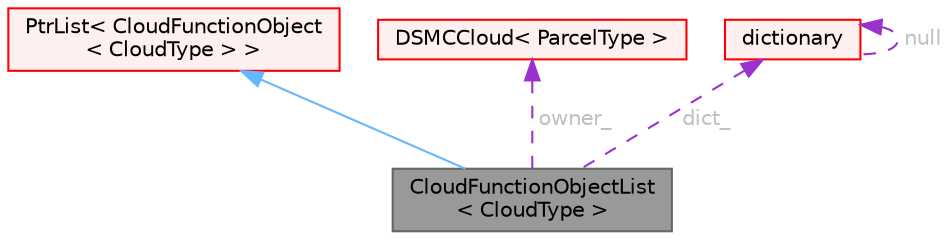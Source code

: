 digraph "CloudFunctionObjectList&lt; CloudType &gt;"
{
 // LATEX_PDF_SIZE
  bgcolor="transparent";
  edge [fontname=Helvetica,fontsize=10,labelfontname=Helvetica,labelfontsize=10];
  node [fontname=Helvetica,fontsize=10,shape=box,height=0.2,width=0.4];
  Node1 [id="Node000001",label="CloudFunctionObjectList\l\< CloudType \>",height=0.2,width=0.4,color="gray40", fillcolor="grey60", style="filled", fontcolor="black",tooltip="List of cloud function objects."];
  Node2 -> Node1 [id="edge1_Node000001_Node000002",dir="back",color="steelblue1",style="solid",tooltip=" "];
  Node2 [id="Node000002",label="PtrList\< CloudFunctionObject\l\< CloudType \> \>",height=0.2,width=0.4,color="red", fillcolor="#FFF0F0", style="filled",URL="$classFoam_1_1PtrList.html",tooltip=" "];
  Node6 -> Node1 [id="edge2_Node000001_Node000006",dir="back",color="darkorchid3",style="dashed",tooltip=" ",label=" owner_",fontcolor="grey" ];
  Node6 [id="Node000006",label="DSMCCloud\< ParcelType \>",height=0.2,width=0.4,color="red", fillcolor="#FFF0F0", style="filled",URL="$classFoam_1_1DSMCCloud.html",tooltip="Templated base class for dsmc cloud."];
  Node28 -> Node1 [id="edge3_Node000001_Node000028",dir="back",color="darkorchid3",style="dashed",tooltip=" ",label=" dict_",fontcolor="grey" ];
  Node28 [id="Node000028",label="dictionary",height=0.2,width=0.4,color="red", fillcolor="#FFF0F0", style="filled",URL="$classFoam_1_1dictionary.html",tooltip="A list of keyword definitions, which are a keyword followed by a number of values (eg,..."];
  Node28 -> Node28 [id="edge4_Node000028_Node000028",dir="back",color="darkorchid3",style="dashed",tooltip=" ",label=" null",fontcolor="grey" ];
}
